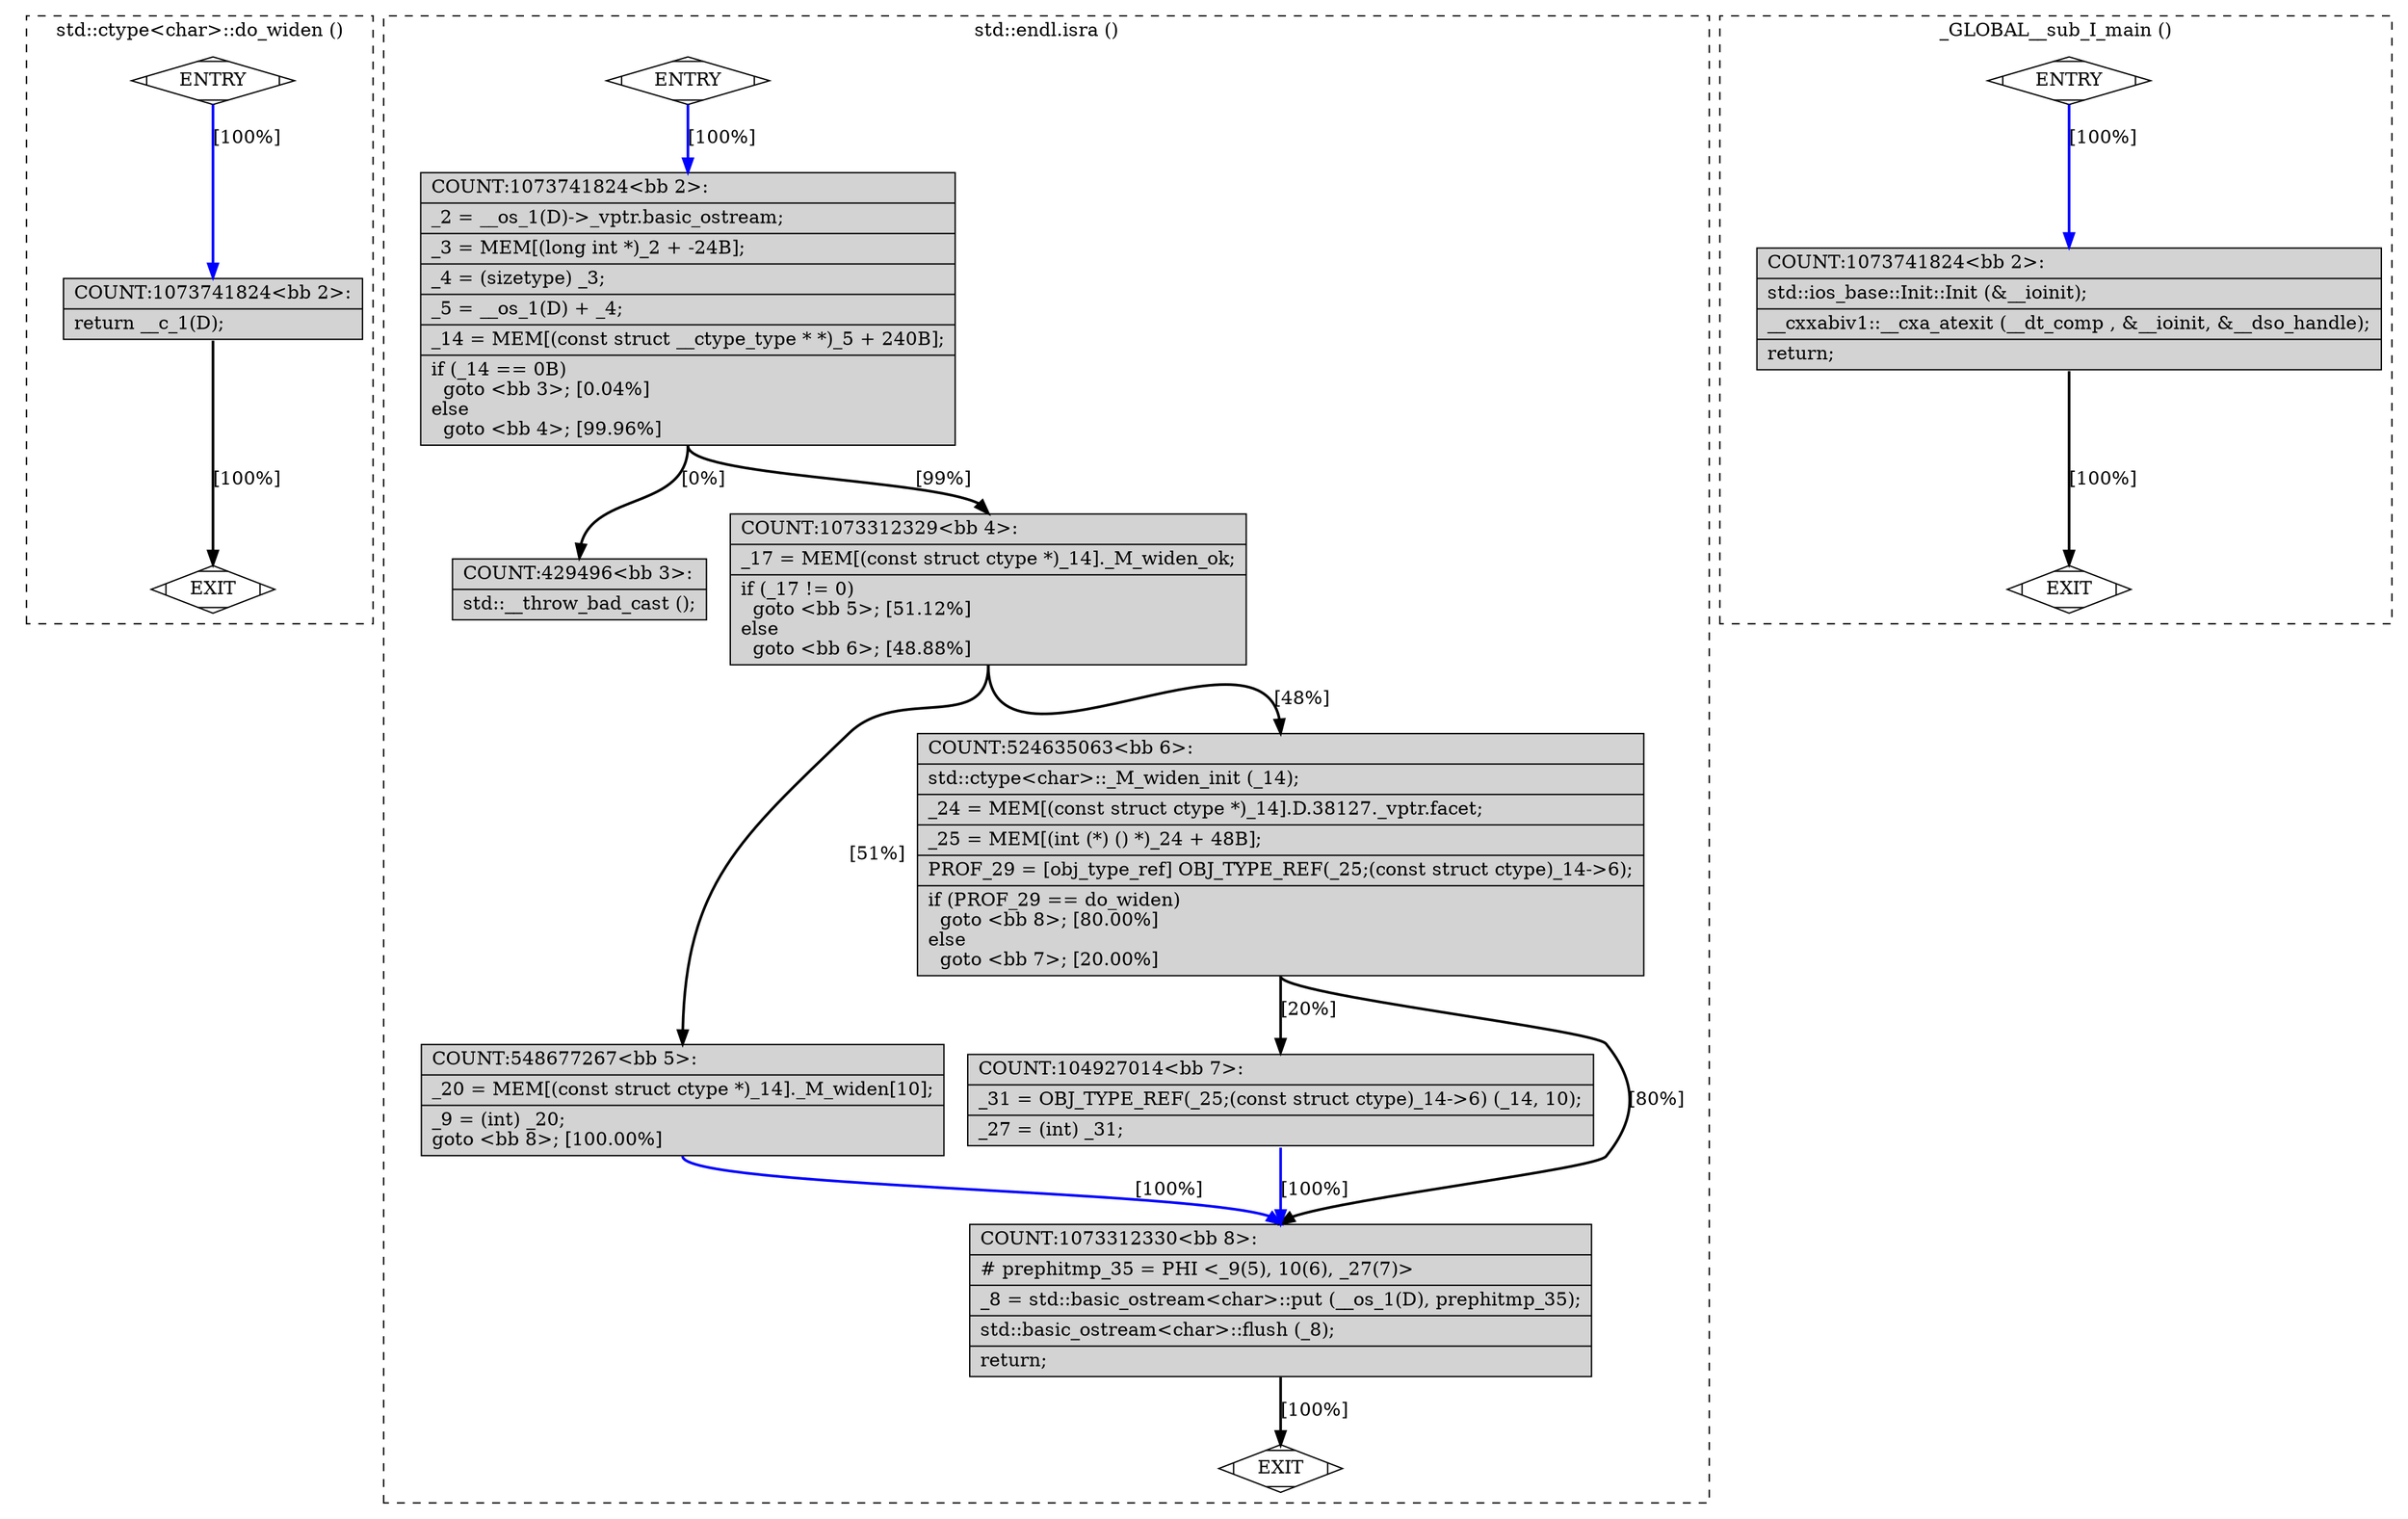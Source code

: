 digraph "a-fib.cpp.178t.slp2" {
overlap=false;
subgraph "cluster_std::ctype<char>::do_widen" {
	style="dashed";
	color="black";
	label="std::ctype<char>::do_widen ()";
	fn_1565_basic_block_0 [shape=Mdiamond,style=filled,fillcolor=white,label="ENTRY"];

	fn_1565_basic_block_1 [shape=Mdiamond,style=filled,fillcolor=white,label="EXIT"];

	fn_1565_basic_block_2 [shape=record,style=filled,fillcolor=lightgrey,label="{COUNT:1073741824\<bb\ 2\>:\l\
|return\ __c_1(D);\l\
}"];

	fn_1565_basic_block_0:s -> fn_1565_basic_block_2:n [style="solid,bold",color=blue,weight=100,constraint=true,label="[100%]"];
	fn_1565_basic_block_2:s -> fn_1565_basic_block_1:n [style="solid,bold",color=black,weight=10,constraint=true,label="[100%]"];
	fn_1565_basic_block_0:s -> fn_1565_basic_block_1:n [style="invis",constraint=true];
}
subgraph "cluster_std::endl.isra" {
	style="dashed";
	color="black";
	label="std::endl.isra ()";
	fn_2306_basic_block_0 [shape=Mdiamond,style=filled,fillcolor=white,label="ENTRY"];

	fn_2306_basic_block_1 [shape=Mdiamond,style=filled,fillcolor=white,label="EXIT"];

	fn_2306_basic_block_2 [shape=record,style=filled,fillcolor=lightgrey,label="{COUNT:1073741824\<bb\ 2\>:\l\
|_2\ =\ __os_1(D)-\>_vptr.basic_ostream;\l\
|_3\ =\ MEM[(long\ int\ *)_2\ +\ -24B];\l\
|_4\ =\ (sizetype)\ _3;\l\
|_5\ =\ __os_1(D)\ +\ _4;\l\
|_14\ =\ MEM[(const\ struct\ __ctype_type\ *\ *)_5\ +\ 240B];\l\
|if\ (_14\ ==\ 0B)\l\
\ \ goto\ \<bb\ 3\>;\ [0.04%]\l\
else\l\
\ \ goto\ \<bb\ 4\>;\ [99.96%]\l\
}"];

	fn_2306_basic_block_3 [shape=record,style=filled,fillcolor=lightgrey,label="{COUNT:429496\<bb\ 3\>:\l\
|std::__throw_bad_cast\ ();\l\
}"];

	fn_2306_basic_block_4 [shape=record,style=filled,fillcolor=lightgrey,label="{COUNT:1073312329\<bb\ 4\>:\l\
|_17\ =\ MEM[(const\ struct\ ctype\ *)_14]._M_widen_ok;\l\
|if\ (_17\ !=\ 0)\l\
\ \ goto\ \<bb\ 5\>;\ [51.12%]\l\
else\l\
\ \ goto\ \<bb\ 6\>;\ [48.88%]\l\
}"];

	fn_2306_basic_block_5 [shape=record,style=filled,fillcolor=lightgrey,label="{COUNT:548677267\<bb\ 5\>:\l\
|_20\ =\ MEM[(const\ struct\ ctype\ *)_14]._M_widen[10];\l\
|_9\ =\ (int)\ _20;\l\
goto\ \<bb\ 8\>;\ [100.00%]\l\
}"];

	fn_2306_basic_block_6 [shape=record,style=filled,fillcolor=lightgrey,label="{COUNT:524635063\<bb\ 6\>:\l\
|std::ctype\<char\>::_M_widen_init\ (_14);\l\
|_24\ =\ MEM[(const\ struct\ ctype\ *)_14].D.38127._vptr.facet;\l\
|_25\ =\ MEM[(int\ (*)\ ()\ *)_24\ +\ 48B];\l\
|PROF_29\ =\ [obj_type_ref]\ OBJ_TYPE_REF(_25;(const\ struct\ ctype)_14-\>6);\l\
|if\ (PROF_29\ ==\ do_widen)\l\
\ \ goto\ \<bb\ 8\>;\ [80.00%]\l\
else\l\
\ \ goto\ \<bb\ 7\>;\ [20.00%]\l\
}"];

	fn_2306_basic_block_7 [shape=record,style=filled,fillcolor=lightgrey,label="{COUNT:104927014\<bb\ 7\>:\l\
|_31\ =\ OBJ_TYPE_REF(_25;(const\ struct\ ctype)_14-\>6)\ (_14,\ 10);\l\
|_27\ =\ (int)\ _31;\l\
}"];

	fn_2306_basic_block_8 [shape=record,style=filled,fillcolor=lightgrey,label="{COUNT:1073312330\<bb\ 8\>:\l\
|#\ prephitmp_35\ =\ PHI\ \<_9(5),\ 10(6),\ _27(7)\>\l\
|_8\ =\ std::basic_ostream\<char\>::put\ (__os_1(D),\ prephitmp_35);\l\
|std::basic_ostream\<char\>::flush\ (_8);\l\
|return;\l\
}"];

	fn_2306_basic_block_0:s -> fn_2306_basic_block_2:n [style="solid,bold",color=blue,weight=100,constraint=true,label="[100%]"];
	fn_2306_basic_block_2:s -> fn_2306_basic_block_3:n [style="solid,bold",color=black,weight=10,constraint=true,label="[0%]"];
	fn_2306_basic_block_2:s -> fn_2306_basic_block_4:n [style="solid,bold",color=black,weight=10,constraint=true,label="[99%]"];
	fn_2306_basic_block_4:s -> fn_2306_basic_block_5:n [style="solid,bold",color=black,weight=10,constraint=true,label="[51%]"];
	fn_2306_basic_block_4:s -> fn_2306_basic_block_6:n [style="solid,bold",color=black,weight=10,constraint=true,label="[48%]"];
	fn_2306_basic_block_5:s -> fn_2306_basic_block_8:n [style="solid,bold",color=blue,weight=100,constraint=true,label="[100%]"];
	fn_2306_basic_block_6:s -> fn_2306_basic_block_8:n [style="solid,bold",color=black,weight=10,constraint=true,label="[80%]"];
	fn_2306_basic_block_6:s -> fn_2306_basic_block_7:n [style="solid,bold",color=black,weight=10,constraint=true,label="[20%]"];
	fn_2306_basic_block_7:s -> fn_2306_basic_block_8:n [style="solid,bold",color=blue,weight=100,constraint=true,label="[100%]"];
	fn_2306_basic_block_8:s -> fn_2306_basic_block_1:n [style="solid,bold",color=black,weight=10,constraint=true,label="[100%]"];
	fn_2306_basic_block_0:s -> fn_2306_basic_block_1:n [style="invis",constraint=true];
}
subgraph "cluster__GLOBAL__sub_I_main" {
	style="dashed";
	color="black";
	label="_GLOBAL__sub_I_main ()";
	fn_2302_basic_block_0 [shape=Mdiamond,style=filled,fillcolor=white,label="ENTRY"];

	fn_2302_basic_block_1 [shape=Mdiamond,style=filled,fillcolor=white,label="EXIT"];

	fn_2302_basic_block_2 [shape=record,style=filled,fillcolor=lightgrey,label="{COUNT:1073741824\<bb\ 2\>:\l\
|std::ios_base::Init::Init\ (&__ioinit);\l\
|__cxxabiv1::__cxa_atexit\ (__dt_comp\ ,\ &__ioinit,\ &__dso_handle);\l\
|return;\l\
}"];

	fn_2302_basic_block_0:s -> fn_2302_basic_block_2:n [style="solid,bold",color=blue,weight=100,constraint=true,label="[100%]"];
	fn_2302_basic_block_2:s -> fn_2302_basic_block_1:n [style="solid,bold",color=black,weight=10,constraint=true,label="[100%]"];
	fn_2302_basic_block_0:s -> fn_2302_basic_block_1:n [style="invis",constraint=true];
}
}

